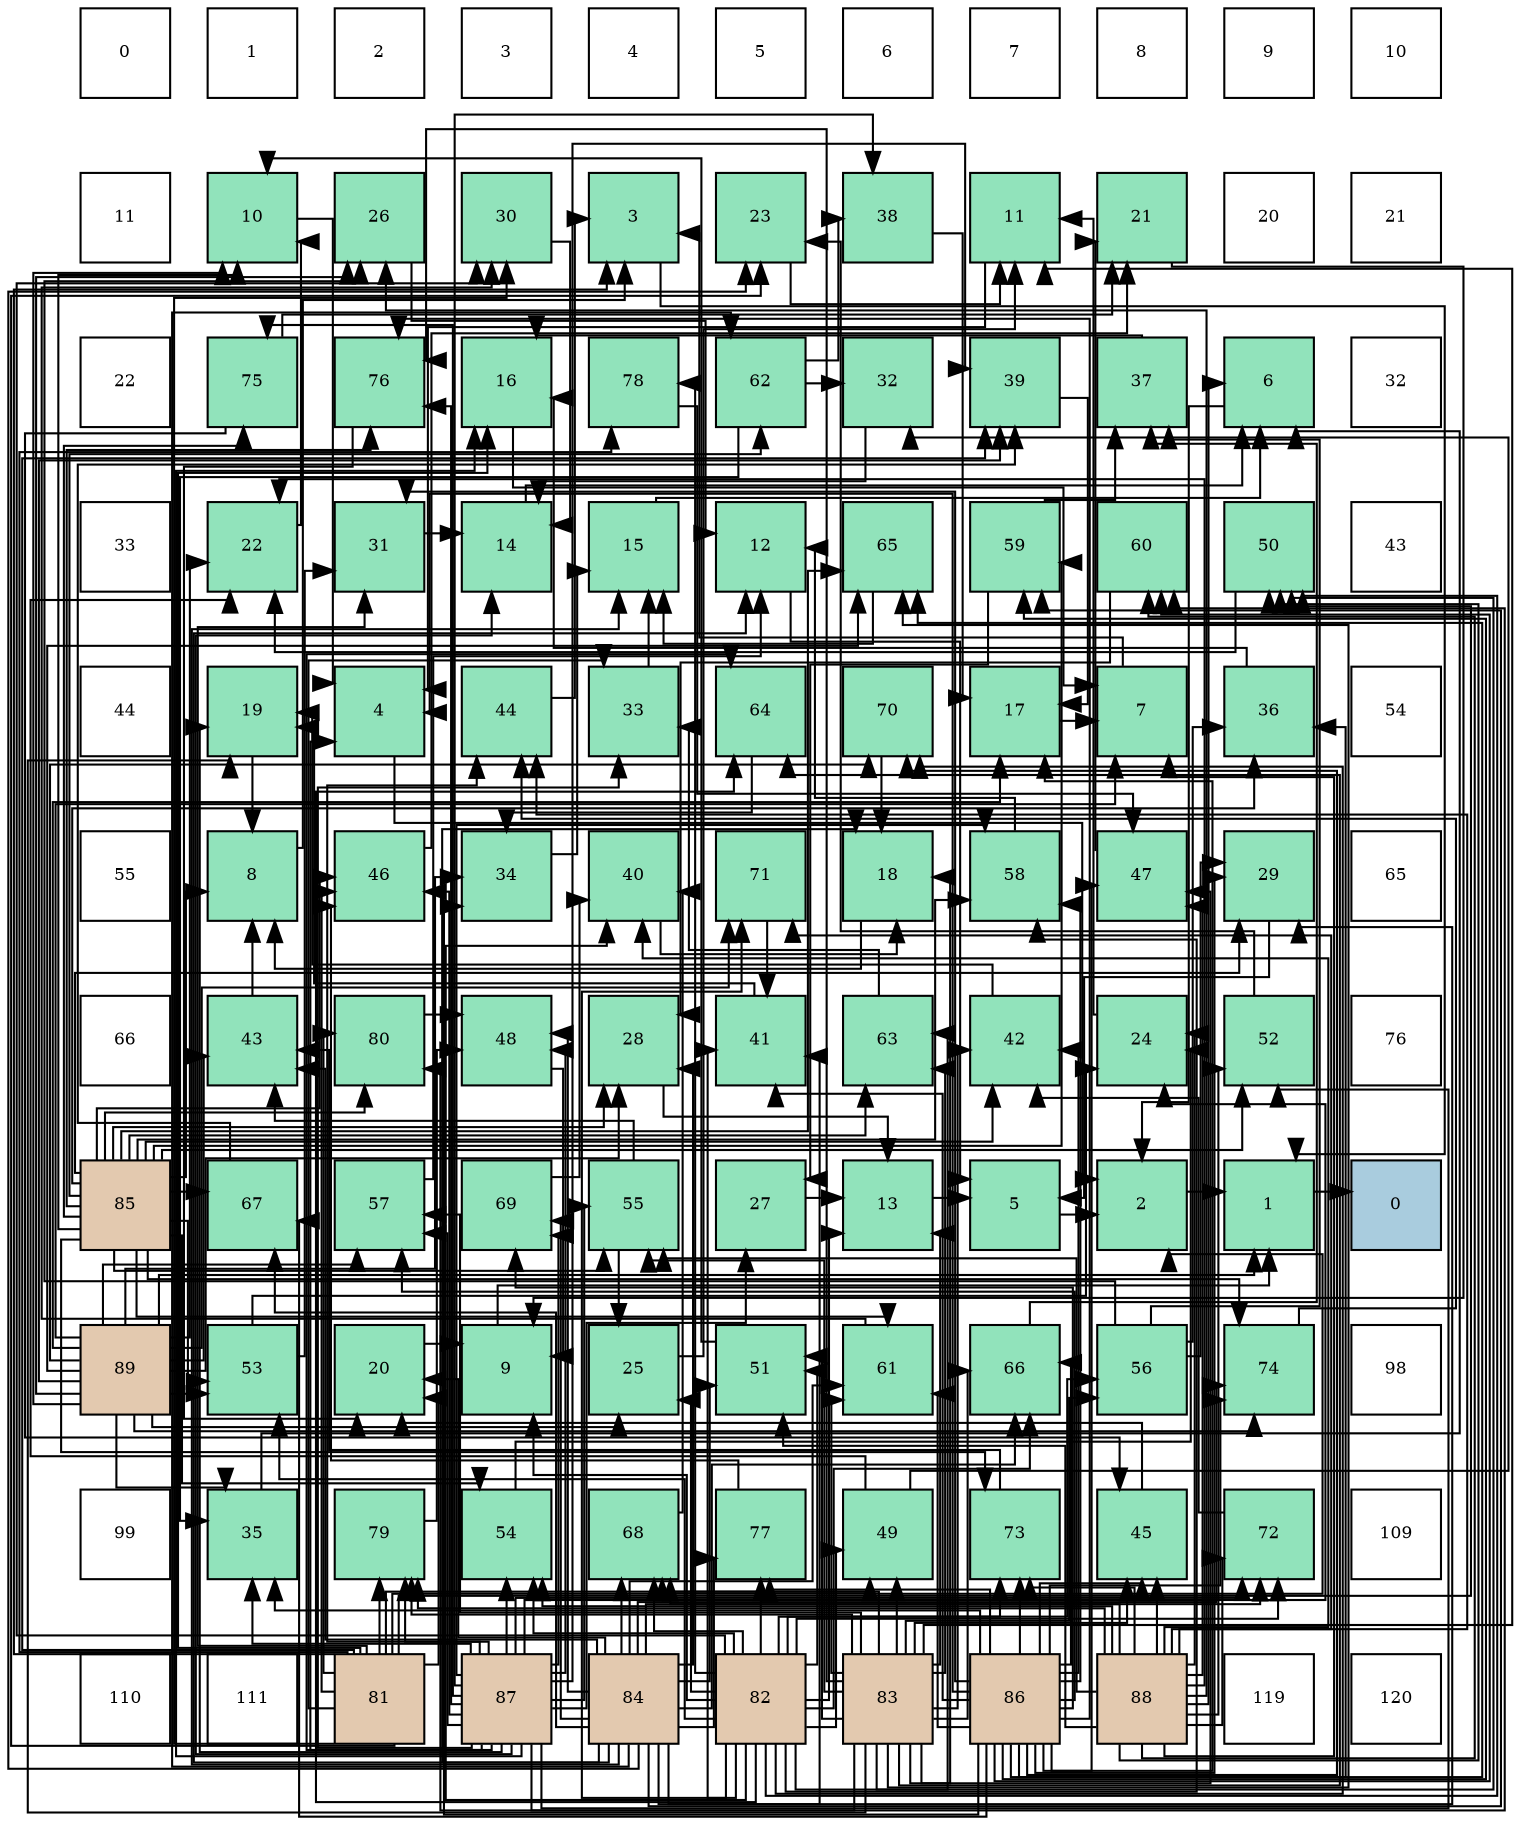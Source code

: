 digraph layout{
 rankdir=TB;
 splines=ortho;
 node [style=filled shape=square fixedsize=true width=0.6];
0[label="0", fontsize=8, fillcolor="#ffffff"];
1[label="1", fontsize=8, fillcolor="#ffffff"];
2[label="2", fontsize=8, fillcolor="#ffffff"];
3[label="3", fontsize=8, fillcolor="#ffffff"];
4[label="4", fontsize=8, fillcolor="#ffffff"];
5[label="5", fontsize=8, fillcolor="#ffffff"];
6[label="6", fontsize=8, fillcolor="#ffffff"];
7[label="7", fontsize=8, fillcolor="#ffffff"];
8[label="8", fontsize=8, fillcolor="#ffffff"];
9[label="9", fontsize=8, fillcolor="#ffffff"];
10[label="10", fontsize=8, fillcolor="#ffffff"];
11[label="11", fontsize=8, fillcolor="#ffffff"];
12[label="10", fontsize=8, fillcolor="#91e3bb"];
13[label="26", fontsize=8, fillcolor="#91e3bb"];
14[label="30", fontsize=8, fillcolor="#91e3bb"];
15[label="3", fontsize=8, fillcolor="#91e3bb"];
16[label="23", fontsize=8, fillcolor="#91e3bb"];
17[label="38", fontsize=8, fillcolor="#91e3bb"];
18[label="11", fontsize=8, fillcolor="#91e3bb"];
19[label="21", fontsize=8, fillcolor="#91e3bb"];
20[label="20", fontsize=8, fillcolor="#ffffff"];
21[label="21", fontsize=8, fillcolor="#ffffff"];
22[label="22", fontsize=8, fillcolor="#ffffff"];
23[label="75", fontsize=8, fillcolor="#91e3bb"];
24[label="76", fontsize=8, fillcolor="#91e3bb"];
25[label="16", fontsize=8, fillcolor="#91e3bb"];
26[label="78", fontsize=8, fillcolor="#91e3bb"];
27[label="62", fontsize=8, fillcolor="#91e3bb"];
28[label="32", fontsize=8, fillcolor="#91e3bb"];
29[label="39", fontsize=8, fillcolor="#91e3bb"];
30[label="37", fontsize=8, fillcolor="#91e3bb"];
31[label="6", fontsize=8, fillcolor="#91e3bb"];
32[label="32", fontsize=8, fillcolor="#ffffff"];
33[label="33", fontsize=8, fillcolor="#ffffff"];
34[label="22", fontsize=8, fillcolor="#91e3bb"];
35[label="31", fontsize=8, fillcolor="#91e3bb"];
36[label="14", fontsize=8, fillcolor="#91e3bb"];
37[label="15", fontsize=8, fillcolor="#91e3bb"];
38[label="12", fontsize=8, fillcolor="#91e3bb"];
39[label="65", fontsize=8, fillcolor="#91e3bb"];
40[label="59", fontsize=8, fillcolor="#91e3bb"];
41[label="60", fontsize=8, fillcolor="#91e3bb"];
42[label="50", fontsize=8, fillcolor="#91e3bb"];
43[label="43", fontsize=8, fillcolor="#ffffff"];
44[label="44", fontsize=8, fillcolor="#ffffff"];
45[label="19", fontsize=8, fillcolor="#91e3bb"];
46[label="4", fontsize=8, fillcolor="#91e3bb"];
47[label="44", fontsize=8, fillcolor="#91e3bb"];
48[label="33", fontsize=8, fillcolor="#91e3bb"];
49[label="64", fontsize=8, fillcolor="#91e3bb"];
50[label="70", fontsize=8, fillcolor="#91e3bb"];
51[label="17", fontsize=8, fillcolor="#91e3bb"];
52[label="7", fontsize=8, fillcolor="#91e3bb"];
53[label="36", fontsize=8, fillcolor="#91e3bb"];
54[label="54", fontsize=8, fillcolor="#ffffff"];
55[label="55", fontsize=8, fillcolor="#ffffff"];
56[label="8", fontsize=8, fillcolor="#91e3bb"];
57[label="46", fontsize=8, fillcolor="#91e3bb"];
58[label="34", fontsize=8, fillcolor="#91e3bb"];
59[label="40", fontsize=8, fillcolor="#91e3bb"];
60[label="71", fontsize=8, fillcolor="#91e3bb"];
61[label="18", fontsize=8, fillcolor="#91e3bb"];
62[label="58", fontsize=8, fillcolor="#91e3bb"];
63[label="47", fontsize=8, fillcolor="#91e3bb"];
64[label="29", fontsize=8, fillcolor="#91e3bb"];
65[label="65", fontsize=8, fillcolor="#ffffff"];
66[label="66", fontsize=8, fillcolor="#ffffff"];
67[label="43", fontsize=8, fillcolor="#91e3bb"];
68[label="80", fontsize=8, fillcolor="#91e3bb"];
69[label="48", fontsize=8, fillcolor="#91e3bb"];
70[label="28", fontsize=8, fillcolor="#91e3bb"];
71[label="41", fontsize=8, fillcolor="#91e3bb"];
72[label="63", fontsize=8, fillcolor="#91e3bb"];
73[label="42", fontsize=8, fillcolor="#91e3bb"];
74[label="24", fontsize=8, fillcolor="#91e3bb"];
75[label="52", fontsize=8, fillcolor="#91e3bb"];
76[label="76", fontsize=8, fillcolor="#ffffff"];
77[label="85", fontsize=8, fillcolor="#e3c9af"];
78[label="67", fontsize=8, fillcolor="#91e3bb"];
79[label="57", fontsize=8, fillcolor="#91e3bb"];
80[label="69", fontsize=8, fillcolor="#91e3bb"];
81[label="55", fontsize=8, fillcolor="#91e3bb"];
82[label="27", fontsize=8, fillcolor="#91e3bb"];
83[label="13", fontsize=8, fillcolor="#91e3bb"];
84[label="5", fontsize=8, fillcolor="#91e3bb"];
85[label="2", fontsize=8, fillcolor="#91e3bb"];
86[label="1", fontsize=8, fillcolor="#91e3bb"];
87[label="0", fontsize=8, fillcolor="#a9ccde"];
88[label="89", fontsize=8, fillcolor="#e3c9af"];
89[label="53", fontsize=8, fillcolor="#91e3bb"];
90[label="20", fontsize=8, fillcolor="#91e3bb"];
91[label="9", fontsize=8, fillcolor="#91e3bb"];
92[label="25", fontsize=8, fillcolor="#91e3bb"];
93[label="51", fontsize=8, fillcolor="#91e3bb"];
94[label="61", fontsize=8, fillcolor="#91e3bb"];
95[label="66", fontsize=8, fillcolor="#91e3bb"];
96[label="56", fontsize=8, fillcolor="#91e3bb"];
97[label="74", fontsize=8, fillcolor="#91e3bb"];
98[label="98", fontsize=8, fillcolor="#ffffff"];
99[label="99", fontsize=8, fillcolor="#ffffff"];
100[label="35", fontsize=8, fillcolor="#91e3bb"];
101[label="79", fontsize=8, fillcolor="#91e3bb"];
102[label="54", fontsize=8, fillcolor="#91e3bb"];
103[label="68", fontsize=8, fillcolor="#91e3bb"];
104[label="77", fontsize=8, fillcolor="#91e3bb"];
105[label="49", fontsize=8, fillcolor="#91e3bb"];
106[label="73", fontsize=8, fillcolor="#91e3bb"];
107[label="45", fontsize=8, fillcolor="#91e3bb"];
108[label="72", fontsize=8, fillcolor="#91e3bb"];
109[label="109", fontsize=8, fillcolor="#ffffff"];
110[label="110", fontsize=8, fillcolor="#ffffff"];
111[label="111", fontsize=8, fillcolor="#ffffff"];
112[label="81", fontsize=8, fillcolor="#e3c9af"];
113[label="87", fontsize=8, fillcolor="#e3c9af"];
114[label="84", fontsize=8, fillcolor="#e3c9af"];
115[label="82", fontsize=8, fillcolor="#e3c9af"];
116[label="83", fontsize=8, fillcolor="#e3c9af"];
117[label="86", fontsize=8, fillcolor="#e3c9af"];
118[label="88", fontsize=8, fillcolor="#e3c9af"];
119[label="119", fontsize=8, fillcolor="#ffffff"];
120[label="120", fontsize=8, fillcolor="#ffffff"];
edge [constraint=false, style=vis];86 -> 87;
85 -> 86;
15 -> 86;
46 -> 85;
84 -> 85;
31 -> 85;
52 -> 15;
56 -> 15;
91 -> 86;
12 -> 46;
18 -> 46;
38 -> 84;
83 -> 84;
36 -> 31;
37 -> 31;
25 -> 52;
51 -> 52;
61 -> 56;
45 -> 56;
90 -> 91;
19 -> 91;
34 -> 12;
16 -> 18;
74 -> 18;
92 -> 18;
13 -> 38;
82 -> 83;
70 -> 83;
64 -> 84;
14 -> 36;
35 -> 36;
28 -> 36;
48 -> 37;
58 -> 37;
100 -> 31;
53 -> 25;
30 -> 25;
17 -> 51;
29 -> 51;
59 -> 61;
71 -> 45;
73 -> 45;
67 -> 56;
47 -> 15;
107 -> 90;
57 -> 19;
63 -> 19;
69 -> 91;
105 -> 34;
105 -> 28;
42 -> 34;
93 -> 12;
75 -> 16;
89 -> 74;
89 -> 35;
102 -> 74;
81 -> 92;
81 -> 67;
96 -> 13;
96 -> 64;
96 -> 53;
96 -> 30;
79 -> 38;
62 -> 38;
40 -> 82;
40 -> 30;
41 -> 70;
94 -> 14;
27 -> 28;
27 -> 100;
27 -> 17;
72 -> 48;
49 -> 58;
39 -> 37;
95 -> 30;
78 -> 29;
103 -> 59;
80 -> 59;
50 -> 61;
60 -> 71;
108 -> 73;
106 -> 67;
97 -> 47;
23 -> 19;
23 -> 107;
24 -> 90;
104 -> 57;
26 -> 63;
101 -> 69;
68 -> 69;
112 -> 85;
112 -> 15;
112 -> 25;
112 -> 90;
112 -> 16;
112 -> 14;
112 -> 35;
112 -> 48;
112 -> 29;
112 -> 57;
112 -> 105;
112 -> 42;
112 -> 26;
112 -> 101;
112 -> 68;
115 -> 91;
115 -> 83;
115 -> 92;
115 -> 14;
115 -> 59;
115 -> 71;
115 -> 105;
115 -> 42;
115 -> 93;
115 -> 89;
115 -> 102;
115 -> 96;
115 -> 62;
115 -> 72;
115 -> 49;
115 -> 95;
115 -> 103;
115 -> 50;
115 -> 60;
115 -> 108;
115 -> 106;
115 -> 104;
115 -> 26;
116 -> 18;
116 -> 83;
116 -> 61;
116 -> 45;
116 -> 73;
116 -> 107;
116 -> 63;
116 -> 105;
116 -> 42;
116 -> 93;
116 -> 81;
116 -> 96;
116 -> 79;
116 -> 94;
116 -> 72;
116 -> 49;
116 -> 39;
116 -> 95;
116 -> 103;
116 -> 24;
116 -> 101;
116 -> 68;
114 -> 38;
114 -> 37;
114 -> 61;
114 -> 90;
114 -> 16;
114 -> 70;
114 -> 64;
114 -> 71;
114 -> 67;
114 -> 69;
114 -> 93;
114 -> 40;
114 -> 94;
114 -> 27;
114 -> 95;
114 -> 78;
114 -> 103;
114 -> 80;
114 -> 108;
114 -> 97;
114 -> 104;
77 -> 56;
77 -> 12;
77 -> 70;
77 -> 64;
77 -> 53;
77 -> 73;
77 -> 57;
77 -> 75;
77 -> 89;
77 -> 102;
77 -> 81;
77 -> 62;
77 -> 40;
77 -> 94;
77 -> 27;
77 -> 72;
77 -> 39;
77 -> 78;
77 -> 106;
77 -> 97;
77 -> 23;
77 -> 24;
77 -> 68;
117 -> 46;
117 -> 51;
117 -> 64;
117 -> 35;
117 -> 58;
117 -> 100;
117 -> 53;
117 -> 71;
117 -> 73;
117 -> 107;
117 -> 63;
117 -> 79;
117 -> 62;
117 -> 40;
117 -> 41;
117 -> 94;
117 -> 39;
117 -> 95;
117 -> 78;
117 -> 80;
117 -> 50;
117 -> 106;
117 -> 97;
117 -> 24;
117 -> 104;
113 -> 46;
113 -> 36;
113 -> 25;
113 -> 45;
113 -> 74;
113 -> 82;
113 -> 48;
113 -> 100;
113 -> 17;
113 -> 29;
113 -> 47;
113 -> 57;
113 -> 69;
113 -> 75;
113 -> 102;
113 -> 81;
113 -> 79;
113 -> 62;
113 -> 41;
113 -> 49;
113 -> 80;
113 -> 108;
113 -> 23;
113 -> 24;
113 -> 101;
118 -> 31;
118 -> 52;
118 -> 34;
118 -> 74;
118 -> 13;
118 -> 59;
118 -> 47;
118 -> 107;
118 -> 63;
118 -> 42;
118 -> 93;
118 -> 75;
118 -> 102;
118 -> 81;
118 -> 41;
118 -> 103;
118 -> 60;
118 -> 108;
118 -> 106;
118 -> 101;
88 -> 86;
88 -> 52;
88 -> 12;
88 -> 51;
88 -> 34;
88 -> 92;
88 -> 13;
88 -> 70;
88 -> 58;
88 -> 100;
88 -> 29;
88 -> 67;
88 -> 89;
88 -> 79;
88 -> 39;
88 -> 50;
88 -> 60;
88 -> 97;
edge [constraint=true, style=invis];
0 -> 11 -> 22 -> 33 -> 44 -> 55 -> 66 -> 77 -> 88 -> 99 -> 110;
1 -> 12 -> 23 -> 34 -> 45 -> 56 -> 67 -> 78 -> 89 -> 100 -> 111;
2 -> 13 -> 24 -> 35 -> 46 -> 57 -> 68 -> 79 -> 90 -> 101 -> 112;
3 -> 14 -> 25 -> 36 -> 47 -> 58 -> 69 -> 80 -> 91 -> 102 -> 113;
4 -> 15 -> 26 -> 37 -> 48 -> 59 -> 70 -> 81 -> 92 -> 103 -> 114;
5 -> 16 -> 27 -> 38 -> 49 -> 60 -> 71 -> 82 -> 93 -> 104 -> 115;
6 -> 17 -> 28 -> 39 -> 50 -> 61 -> 72 -> 83 -> 94 -> 105 -> 116;
7 -> 18 -> 29 -> 40 -> 51 -> 62 -> 73 -> 84 -> 95 -> 106 -> 117;
8 -> 19 -> 30 -> 41 -> 52 -> 63 -> 74 -> 85 -> 96 -> 107 -> 118;
9 -> 20 -> 31 -> 42 -> 53 -> 64 -> 75 -> 86 -> 97 -> 108 -> 119;
10 -> 21 -> 32 -> 43 -> 54 -> 65 -> 76 -> 87 -> 98 -> 109 -> 120;
rank = same {0 -> 1 -> 2 -> 3 -> 4 -> 5 -> 6 -> 7 -> 8 -> 9 -> 10};
rank = same {11 -> 12 -> 13 -> 14 -> 15 -> 16 -> 17 -> 18 -> 19 -> 20 -> 21};
rank = same {22 -> 23 -> 24 -> 25 -> 26 -> 27 -> 28 -> 29 -> 30 -> 31 -> 32};
rank = same {33 -> 34 -> 35 -> 36 -> 37 -> 38 -> 39 -> 40 -> 41 -> 42 -> 43};
rank = same {44 -> 45 -> 46 -> 47 -> 48 -> 49 -> 50 -> 51 -> 52 -> 53 -> 54};
rank = same {55 -> 56 -> 57 -> 58 -> 59 -> 60 -> 61 -> 62 -> 63 -> 64 -> 65};
rank = same {66 -> 67 -> 68 -> 69 -> 70 -> 71 -> 72 -> 73 -> 74 -> 75 -> 76};
rank = same {77 -> 78 -> 79 -> 80 -> 81 -> 82 -> 83 -> 84 -> 85 -> 86 -> 87};
rank = same {88 -> 89 -> 90 -> 91 -> 92 -> 93 -> 94 -> 95 -> 96 -> 97 -> 98};
rank = same {99 -> 100 -> 101 -> 102 -> 103 -> 104 -> 105 -> 106 -> 107 -> 108 -> 109};
rank = same {110 -> 111 -> 112 -> 113 -> 114 -> 115 -> 116 -> 117 -> 118 -> 119 -> 120};
}